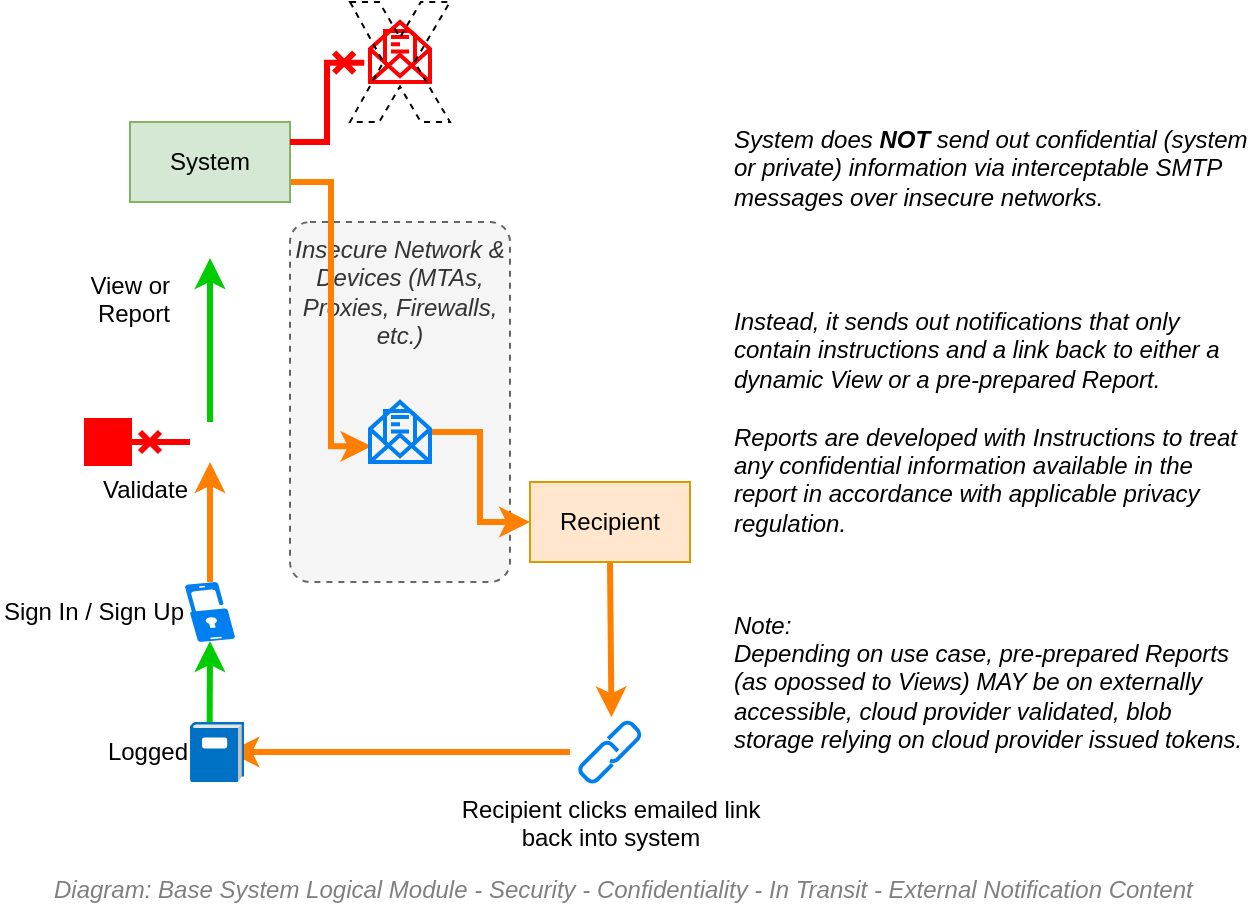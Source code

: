<mxfile compressed="false" version="17.5.0" type="google">
  <diagram name="Security/Messages/Secure" id="Ldb1Wit45hCL1_-x1Lub">
    <mxGraphModel grid="1" page="1" gridSize="10" guides="1" tooltips="1" connect="1" arrows="1" fold="1" pageScale="1" pageWidth="850" pageHeight="1100" math="0" shadow="0">
      <root>
        <mxCell id="8dozgvt3aGhB_E197CKs-0" />
        <mxCell id="8dozgvt3aGhB_E197CKs-1" value="Diagram" parent="8dozgvt3aGhB_E197CKs-0" />
        <mxCell id="8dozgvt3aGhB_E197CKs-68" value="Insecure Network &amp;amp; Devices (MTAs, Proxies, Firewalls, etc.)" style="rounded=1;whiteSpace=wrap;html=1;strokeColor=#666666;strokeWidth=1;fillColor=#f5f5f5;fontFamily=Helvetica;fontSize=12;fontColor=#333333;align=center;dashed=1;labelPosition=center;verticalLabelPosition=middle;verticalAlign=top;fontStyle=2;absoluteArcSize=1;" vertex="1" parent="8dozgvt3aGhB_E197CKs-1">
          <mxGeometry x="240" y="300" width="110" height="180" as="geometry" />
        </mxCell>
        <mxCell id="8dozgvt3aGhB_E197CKs-40" style="edgeStyle=elbowEdgeStyle;rounded=0;orthogonalLoop=1;jettySize=auto;html=1;endArrow=classic;endFill=1;strokeWidth=3;fontFamily=Helvetica;fontSize=12;entryX=0.025;entryY=0.739;entryDx=0;entryDy=0;entryPerimeter=0;fillColor=#ffe6cc;strokeColor=#FF8000;exitX=1;exitY=0.75;exitDx=0;exitDy=0;" edge="1" parent="8dozgvt3aGhB_E197CKs-1" source="8dozgvt3aGhB_E197CKs-16" target="8dozgvt3aGhB_E197CKs-18">
          <mxGeometry relative="1" as="geometry">
            <mxPoint x="300" y="440" as="targetPoint" />
          </mxGeometry>
        </mxCell>
        <mxCell id="8dozgvt3aGhB_E197CKs-16" value="System" style="rounded=0;whiteSpace=wrap;html=1;strokeColor=#82b366;strokeWidth=1;fillColor=#d5e8d4;fontFamily=Helvetica;fontSize=12;align=center;" vertex="1" parent="8dozgvt3aGhB_E197CKs-1">
          <mxGeometry x="160" y="250" width="80" height="40" as="geometry" />
        </mxCell>
        <mxCell id="8dozgvt3aGhB_E197CKs-41" style="edgeStyle=elbowEdgeStyle;rounded=0;orthogonalLoop=1;jettySize=auto;html=1;entryX=0;entryY=0.5;entryDx=0;entryDy=0;endArrow=classic;endFill=1;strokeWidth=3;fontFamily=Helvetica;fontSize=12;fillColor=#ffe6cc;strokeColor=#FF8000;" edge="1" parent="8dozgvt3aGhB_E197CKs-1" source="8dozgvt3aGhB_E197CKs-18" target="8dozgvt3aGhB_E197CKs-25">
          <mxGeometry relative="1" as="geometry" />
        </mxCell>
        <mxCell id="8dozgvt3aGhB_E197CKs-18" value="" style="html=1;verticalLabelPosition=bottom;align=center;labelBackgroundColor=#ffffff;verticalAlign=top;strokeWidth=2;shadow=0;dashed=0;shape=mxgraph.ios7.icons.envelope_(message);rounded=0;fillColor=none;fontFamily=Helvetica;fontSize=12;fontColor=#000000;strokeColor=#0080F0;" vertex="1" parent="8dozgvt3aGhB_E197CKs-1">
          <mxGeometry x="280" y="390" width="30" height="30" as="geometry" />
        </mxCell>
        <mxCell id="8dozgvt3aGhB_E197CKs-46" style="rounded=0;orthogonalLoop=1;jettySize=auto;html=1;endArrow=classic;endFill=1;strokeWidth=3;fontFamily=Helvetica;fontSize=12;entryX=0.525;entryY=-0.079;entryDx=0;entryDy=0;entryPerimeter=0;exitX=0.5;exitY=1;exitDx=0;exitDy=0;fillColor=#ffe6cc;strokeColor=#FF8000;" edge="1" parent="8dozgvt3aGhB_E197CKs-1" source="8dozgvt3aGhB_E197CKs-25" target="8dozgvt3aGhB_E197CKs-45">
          <mxGeometry relative="1" as="geometry">
            <mxPoint x="390" y="530" as="targetPoint" />
            <mxPoint x="400" y="500" as="sourcePoint" />
          </mxGeometry>
        </mxCell>
        <mxCell id="8dozgvt3aGhB_E197CKs-25" value="Recipient" style="rounded=0;whiteSpace=wrap;html=1;strokeColor=#d79b00;strokeWidth=1;fillColor=#ffe6cc;fontFamily=Helvetica;fontSize=12;align=center;" vertex="1" parent="8dozgvt3aGhB_E197CKs-1">
          <mxGeometry x="360" y="430" width="80" height="40" as="geometry" />
        </mxCell>
        <mxCell id="8dozgvt3aGhB_E197CKs-42" value="" style="html=1;verticalLabelPosition=bottom;align=center;labelBackgroundColor=#ffffff;verticalAlign=top;strokeWidth=2;shadow=0;dashed=0;shape=mxgraph.ios7.icons.envelope_(message);rounded=0;fillColor=none;fontFamily=Helvetica;fontSize=12;fontColor=#000000;strokeColor=#FF0000;" vertex="1" parent="8dozgvt3aGhB_E197CKs-1">
          <mxGeometry x="280" y="200" width="30" height="30" as="geometry" />
        </mxCell>
        <mxCell id="8dozgvt3aGhB_E197CKs-43" style="edgeStyle=elbowEdgeStyle;rounded=0;orthogonalLoop=1;jettySize=auto;html=1;endArrow=cross;endFill=0;strokeWidth=3;fontFamily=Helvetica;fontSize=12;spacing=1;entryX=-0.097;entryY=0.679;entryDx=0;entryDy=0;entryPerimeter=0;exitX=1;exitY=0.25;exitDx=0;exitDy=0;strokeColor=#FF0000;" edge="1" parent="8dozgvt3aGhB_E197CKs-1" source="8dozgvt3aGhB_E197CKs-16" target="8dozgvt3aGhB_E197CKs-42">
          <mxGeometry relative="1" as="geometry">
            <mxPoint x="302.1" y="337.64" as="targetPoint" />
            <mxPoint x="250" y="310" as="sourcePoint" />
          </mxGeometry>
        </mxCell>
        <mxCell id="8dozgvt3aGhB_E197CKs-48" style="edgeStyle=elbowEdgeStyle;rounded=0;orthogonalLoop=1;jettySize=auto;html=1;entryX=0.87;entryY=0.5;entryDx=0;entryDy=0;entryPerimeter=0;endArrow=classic;endFill=1;strokeWidth=3;fontFamily=Helvetica;fontSize=12;strokeColor=#FF8000;" edge="1" parent="8dozgvt3aGhB_E197CKs-1">
          <mxGeometry relative="1" as="geometry">
            <mxPoint x="380" y="565" as="sourcePoint" />
            <mxPoint x="209.25" y="565" as="targetPoint" />
          </mxGeometry>
        </mxCell>
        <mxCell id="8dozgvt3aGhB_E197CKs-45" value="Recipient clicks emailed link&lt;br&gt;back into system" style="html=1;verticalLabelPosition=bottom;align=center;labelBackgroundColor=#ffffff;verticalAlign=top;strokeWidth=2;strokeColor=#0080F0;shadow=0;dashed=0;shape=mxgraph.ios7.icons.link;rounded=0;fillColor=none;fontFamily=Helvetica;fontSize=12;" vertex="1" parent="8dozgvt3aGhB_E197CKs-1">
          <mxGeometry x="385" y="550" width="30" height="30" as="geometry" />
        </mxCell>
        <mxCell id="8dozgvt3aGhB_E197CKs-47" value="Sign In / Sign Up" style="verticalLabelPosition=middle;html=1;verticalAlign=middle;align=right;strokeColor=none;shape=mxgraph.azure.multi_factor_authentication;pointerEvents=1;rounded=0;fontFamily=Helvetica;fontSize=12;fillColor=#0080F0;labelPosition=left;" vertex="1" parent="8dozgvt3aGhB_E197CKs-1">
          <mxGeometry x="187.5" y="480" width="25" height="30" as="geometry" />
        </mxCell>
        <mxCell id="8dozgvt3aGhB_E197CKs-51" style="rounded=0;orthogonalLoop=1;jettySize=auto;html=1;entryX=0.5;entryY=0.985;entryDx=0;entryDy=0;endArrow=classic;endFill=1;strokeWidth=3;fontFamily=Helvetica;fontSize=12;exitX=0.364;exitY=0.043;exitDx=0;exitDy=0;exitPerimeter=0;strokeColor=#00CC00;entryPerimeter=0;" edge="1" parent="8dozgvt3aGhB_E197CKs-1" source="8dozgvt3aGhB_E197CKs-50" target="8dozgvt3aGhB_E197CKs-47">
          <mxGeometry relative="1" as="geometry" />
        </mxCell>
        <mxCell id="8dozgvt3aGhB_E197CKs-50" value="Logged" style="aspect=fixed;html=1;points=[];align=right;image;fontSize=12;image=img/lib/mscae/Log.svg;rounded=0;strokeColor=#0080F0;fillColor=#0080F0;labelPosition=left;verticalLabelPosition=middle;verticalAlign=middle;" vertex="1" parent="8dozgvt3aGhB_E197CKs-1">
          <mxGeometry x="190" y="550" width="27" height="30" as="geometry" />
        </mxCell>
        <mxCell id="8dozgvt3aGhB_E197CKs-57" value="Validate" style="shape=image;html=1;verticalAlign=top;verticalLabelPosition=bottom;labelBackgroundColor=#ffffff;imageAspect=0;aspect=fixed;image=https://cdn1.iconfinder.com/data/icons/material-core/18/search-128.png;rounded=0;strokeColor=#0080F0;fillColor=#0080F0;fontFamily=Helvetica;fontSize=12;align=right;labelPosition=left;" vertex="1" parent="8dozgvt3aGhB_E197CKs-1">
          <mxGeometry x="190" y="400" width="20" height="20" as="geometry" />
        </mxCell>
        <mxCell id="8dozgvt3aGhB_E197CKs-62" style="rounded=0;orthogonalLoop=1;jettySize=auto;html=1;entryX=0.5;entryY=1;entryDx=0;entryDy=0;endArrow=classic;endFill=1;strokeWidth=3;fontFamily=Helvetica;fontSize=12;strokeColor=#00CC00;" edge="1" parent="8dozgvt3aGhB_E197CKs-1" target="8dozgvt3aGhB_E197CKs-67">
          <mxGeometry relative="1" as="geometry">
            <mxPoint x="200" y="400" as="sourcePoint" />
            <mxPoint x="200" y="350" as="targetPoint" />
          </mxGeometry>
        </mxCell>
        <mxCell id="8dozgvt3aGhB_E197CKs-63" style="edgeStyle=elbowEdgeStyle;rounded=0;orthogonalLoop=1;jettySize=auto;html=1;endArrow=cross;endFill=0;strokeWidth=3;fontFamily=Helvetica;fontSize=12;spacing=1;exitX=0;exitY=0.5;exitDx=0;exitDy=0;strokeColor=#FF0000;" edge="1" parent="8dozgvt3aGhB_E197CKs-1" source="8dozgvt3aGhB_E197CKs-57">
          <mxGeometry relative="1" as="geometry">
            <mxPoint x="160" y="410" as="targetPoint" />
            <mxPoint x="250" y="330" as="sourcePoint" />
          </mxGeometry>
        </mxCell>
        <mxCell id="8dozgvt3aGhB_E197CKs-64" value="" style="verticalLabelPosition=bottom;verticalAlign=top;html=1;shape=mxgraph.basic.x;rounded=0;fontFamily=Helvetica;fontSize=12;align=center;fillColor=none;dashed=1;" vertex="1" parent="8dozgvt3aGhB_E197CKs-1">
          <mxGeometry x="270" y="190" width="50" height="60" as="geometry" />
        </mxCell>
        <mxCell id="8dozgvt3aGhB_E197CKs-65" value="" style="shape=image;html=1;verticalAlign=top;verticalLabelPosition=bottom;labelBackgroundColor=#ffffff;imageAspect=0;aspect=fixed;image=https://cdn1.iconfinder.com/data/icons/essentials-pack/96/block_banned_stop_disabled_ban-128.png;rounded=0;strokeColor=#000000;fillColor=none;fontFamily=Helvetica;fontSize=12;align=center;imageBackground=#FF0000;" vertex="1" parent="8dozgvt3aGhB_E197CKs-1">
          <mxGeometry x="137" y="398" width="24" height="24" as="geometry" />
        </mxCell>
        <mxCell id="8dozgvt3aGhB_E197CKs-66" style="edgeStyle=none;rounded=0;orthogonalLoop=1;jettySize=auto;html=1;endArrow=classic;endFill=1;strokeWidth=3;fontFamily=Helvetica;fontSize=12;strokeColor=#FF8000;" edge="1" parent="8dozgvt3aGhB_E197CKs-1" source="8dozgvt3aGhB_E197CKs-47" target="8dozgvt3aGhB_E197CKs-57">
          <mxGeometry relative="1" as="geometry" />
        </mxCell>
        <mxCell id="8dozgvt3aGhB_E197CKs-67" value="View or&lt;br&gt;Report" style="shape=image;html=1;verticalAlign=top;verticalLabelPosition=bottom;labelBackgroundColor=#ffffff;imageAspect=0;aspect=fixed;image=https://cdn4.iconfinder.com/data/icons/essential-3/32/329-Document_Report-128.png;rounded=0;strokeColor=#000000;fillColor=none;fontFamily=Helvetica;fontSize=12;align=right;labelPosition=left;" vertex="1" parent="8dozgvt3aGhB_E197CKs-1">
          <mxGeometry x="181" y="280" width="38" height="38" as="geometry" />
        </mxCell>
        <mxCell id="8dozgvt3aGhB_E197CKs-33" value="Title/Diagram" style="" parent="8dozgvt3aGhB_E197CKs-0" />
        <mxCell id="8dozgvt3aGhB_E197CKs-34" value="&lt;font style=&quot;font-size: 12px&quot;&gt;&lt;span style=&quot;font-size: 12px&quot;&gt;Diagram: Base System Logical Module -&amp;nbsp;&lt;/span&gt;Security - Confidentiality - In Transit - External Notification Content&lt;/font&gt;" style="text;strokeColor=none;fillColor=none;html=1;fontSize=24;fontStyle=2;verticalAlign=middle;align=left;shadow=0;glass=0;comic=0;opacity=30;fontColor=#808080;" vertex="1" parent="8dozgvt3aGhB_E197CKs-33">
          <mxGeometry x="120" y="620" width="520" height="20" as="geometry" />
        </mxCell>
        <mxCell id="8dozgvt3aGhB_E197CKs-35" value="Title/Page" visible="0" parent="8dozgvt3aGhB_E197CKs-0" />
        <mxCell id="8dozgvt3aGhB_E197CKs-36" value="&lt;font style=&quot;font-size: 12px&quot;&gt;&lt;span style=&quot;font-size: 12px&quot;&gt;Base Logical Module -&amp;nbsp;&lt;/span&gt;System Context - Roles, Obligations, Permissions&lt;/font&gt;" style="text;strokeColor=none;fillColor=none;html=1;fontSize=12;fontStyle=1;verticalAlign=middle;align=left;shadow=0;glass=0;comic=0;opacity=30;fontColor=#808080;" vertex="1" parent="8dozgvt3aGhB_E197CKs-35">
          <mxGeometry x="130" y="150" width="560" height="20" as="geometry" />
        </mxCell>
        <mxCell id="8dozgvt3aGhB_E197CKs-37" value="" style="line;strokeWidth=2;html=1;shadow=0;glass=0;comic=0;fillColor=none;fontSize=10;fontColor=#CCCCCC;labelBackgroundColor=none;strokeColor=#CCCCCC;" vertex="1" parent="8dozgvt3aGhB_E197CKs-35">
          <mxGeometry x="130" y="165" width="560" height="10" as="geometry" />
        </mxCell>
        <mxCell id="8dozgvt3aGhB_E197CKs-38" value="About" parent="8dozgvt3aGhB_E197CKs-0" />
        <mxCell id="8dozgvt3aGhB_E197CKs-71" value="Notes" parent="8dozgvt3aGhB_E197CKs-0" />
        <mxCell id="8dozgvt3aGhB_E197CKs-26" value="&lt;i&gt;System does &lt;b&gt;NOT&lt;/b&gt; send out confidential (system or private)&amp;nbsp;&lt;/i&gt;&lt;i&gt;information via interceptable SMTP messages over insecure networks.&lt;/i&gt;&lt;i&gt;&lt;br&gt;&amp;nbsp;&lt;/i&gt;" style="text;html=1;strokeColor=none;fillColor=none;align=left;verticalAlign=middle;whiteSpace=wrap;rounded=0;fontFamily=Helvetica;fontSize=12;fontColor=#000000;" vertex="1" parent="8dozgvt3aGhB_E197CKs-71">
          <mxGeometry x="460" y="240" width="260" height="80" as="geometry" />
        </mxCell>
        <mxCell id="8dozgvt3aGhB_E197CKs-44" value="&lt;i&gt;Instead, it sends out notifications that only contain instructions and a link back to either a dynamic View or a pre-prepared Report.&amp;nbsp;&lt;br&gt;&lt;br&gt;Reports are developed with Instructions to treat any confidential information available in the report in accordance with applicable privacy regulation.&lt;br&gt;&lt;/i&gt;" style="text;html=1;strokeColor=none;fillColor=none;align=left;verticalAlign=middle;whiteSpace=wrap;rounded=0;fontFamily=Helvetica;fontSize=12;fontColor=#000000;" vertex="1" parent="8dozgvt3aGhB_E197CKs-71">
          <mxGeometry x="460" y="340" width="260" height="120" as="geometry" />
        </mxCell>
        <mxCell id="8dozgvt3aGhB_E197CKs-72" value="&lt;i&gt;Note:&lt;br&gt;Depending on use case, pre-prepared Reports (as opossed to Views) MAY be on externally accessible, cloud provider validated, blob storage relying on cloud provider issued tokens.&amp;nbsp;&lt;/i&gt;" style="text;html=1;strokeColor=none;fillColor=none;align=left;verticalAlign=middle;whiteSpace=wrap;rounded=0;fontFamily=Helvetica;fontSize=12;fontColor=#000000;" vertex="1" parent="8dozgvt3aGhB_E197CKs-71">
          <mxGeometry x="460" y="490" width="260" height="80" as="geometry" />
        </mxCell>
      </root>
    </mxGraphModel>
  </diagram>
</mxfile>
